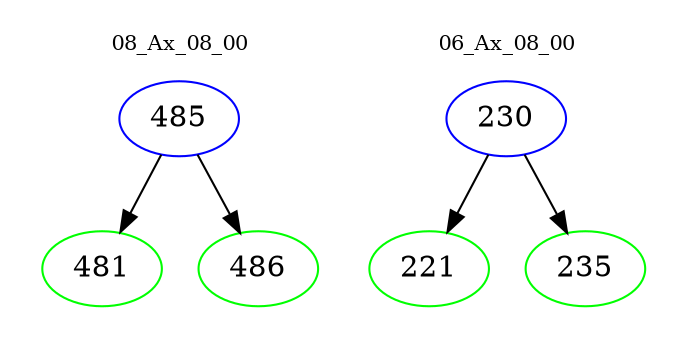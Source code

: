 digraph{
subgraph cluster_0 {
color = white
label = "08_Ax_08_00";
fontsize=10;
T0_485 [label="485", color="blue"]
T0_485 -> T0_481 [color="black"]
T0_481 [label="481", color="green"]
T0_485 -> T0_486 [color="black"]
T0_486 [label="486", color="green"]
}
subgraph cluster_1 {
color = white
label = "06_Ax_08_00";
fontsize=10;
T1_230 [label="230", color="blue"]
T1_230 -> T1_221 [color="black"]
T1_221 [label="221", color="green"]
T1_230 -> T1_235 [color="black"]
T1_235 [label="235", color="green"]
}
}
